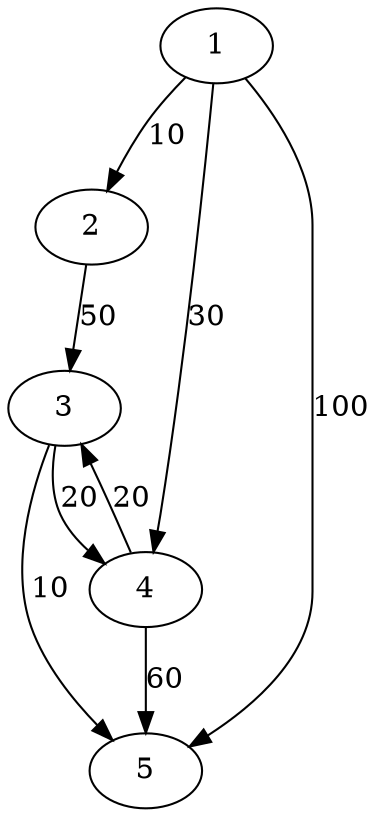 digraph g {
1 -> 2 [label=10, shape=diamond];
1 -> 4 [label=30, shape=diamond];
1 -> 5 [label=100, shape=diamond];
2 -> 3 [label=50, shape=diamond];
3 -> 4 [label=20, shape=diamond];
3 -> 5 [label=10, shape=diamond];
4 -> 3 [label=20, shape=diamond];
4 -> 5 [label=60, shape=diamond];
}